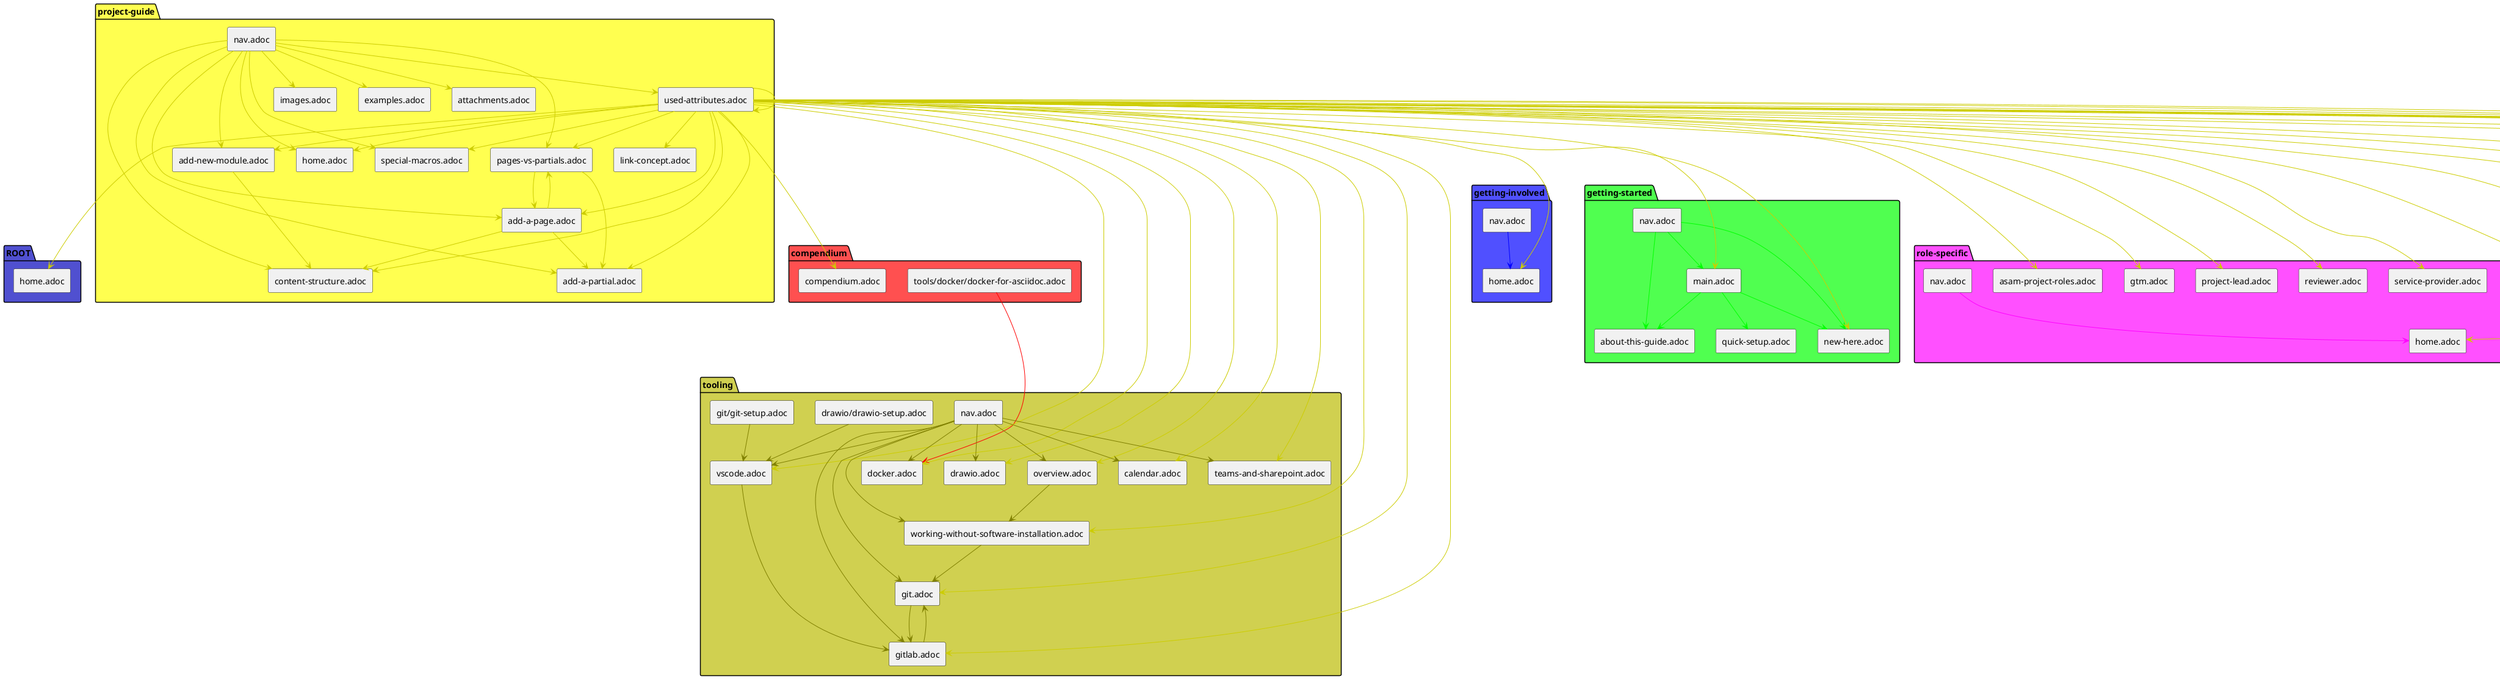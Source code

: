@startuml
package ROOT #5050d0 {
rectangle "home.adoc" as f5_3
}
package compendium #ff5050 {
rectangle "tools/docker/docker-for-asciidoc.adoc" as f0_31
rectangle "compendium.adoc" as f0_2
}
package getting-involved #5050ff {
rectangle "home.adoc" as f1_2
rectangle "nav.adoc" as f1_1
}
package getting-started #50ff50 {
rectangle "main.adoc" as f2_3
rectangle "nav.adoc" as f2_1
rectangle "new-here.adoc" as f2_4
rectangle "about-this-guide.adoc" as f2_2
rectangle "quick-setup.adoc" as f2_5
}
package project-guide #ffff50 {
rectangle "home.adoc" as f3_8
rectangle "nav.adoc" as f3_1
rectangle "content-structure.adoc" as f3_6
rectangle "add-new-module.adoc" as f3_4
rectangle "pages-vs-partials.adoc" as f3_11
rectangle "add-a-page.adoc" as f3_2
rectangle "add-a-partial.adoc" as f3_3
rectangle "images.adoc" as f3_9
rectangle "examples.adoc" as f3_7
rectangle "attachments.adoc" as f3_5
rectangle "special-macros.adoc" as f3_12
rectangle "used-attributes.adoc" as f3_13
rectangle "link-concept.adoc" as f3_10
}
package role-specific #ff50ff {
rectangle "home.adoc" as f4_4
rectangle "asam-project-roles.adoc" as f4_2
rectangle "gtm.adoc" as f4_3
rectangle "project-lead.adoc" as f4_5
rectangle "reviewer.adoc" as f4_6
rectangle "service-provider.adoc" as f4_7
rectangle "standard-manager.adoc" as f4_8
rectangle "standard-user.adoc" as f4_9
rectangle "technical-writer.adoc" as f4_10
rectangle "wg-member.adoc" as f4_11
rectangle "nav.adoc" as f4_1
}
package standardization #d05050 {
rectangle "asam-development-process.adoc" as f6_2
rectangle "development-phase.adoc" as f6_4
rectangle "home.adoc" as f6_5
rectangle "proposal-phase.adoc" as f6_10
rectangle "release-phase.adoc" as f6_11
rectangle "review-phase.adoc" as f6_12
rectangle "project-types.adoc" as f6_9
rectangle "creation-of-standards.adoc" as f6_3
rectangle "issue-resolution.adoc" as f6_6
rectangle "project-ideation.adoc" as f6_7
rectangle "project-setup.adoc" as f6_8
rectangle "nav.adoc" as f6_1
}
package tooling #d0d050 {
rectangle "docker.adoc" as f7_3
rectangle "drawio.adoc" as f7_4
rectangle "git.adoc" as f7_5
rectangle "gitlab.adoc" as f7_6
rectangle "working-without-software-installation.adoc" as f7_10
rectangle "overview.adoc" as f7_7
rectangle "calendar.adoc" as f7_2
rectangle "teams-and-sharepoint.adoc" as f7_8
rectangle "vscode.adoc" as f7_9
rectangle "nav.adoc" as f7_1
rectangle "drawio/drawio-setup.adoc" as f7_16
rectangle "git/git-setup.adoc" as f7_19
}

f0_31 --[#FF0000]--> f7_3
f1_1 -[#0000FF]-> f1_2
f2_1 -[#00FF00]-> f2_3
f2_1 -[#00FF00]-> f2_4
f2_1 -[#00FF00]-> f2_2
f2_3 -[#00FF00]-> f2_4
f2_3 -[#00FF00]-> f2_2
f2_3 -[#00FF00]-> f2_5
f3_1 -[#CCCC00]-> f3_8
f3_1 -[#CCCC00]-> f3_6
f3_1 -[#CCCC00]-> f3_4
f3_1 -[#CCCC00]-> f3_11
f3_1 -[#CCCC00]-> f3_2
f3_1 -[#CCCC00]-> f3_3
f3_1 -[#CCCC00]-> f3_9
f3_1 -[#CCCC00]-> f3_7
f3_1 -[#CCCC00]-> f3_5
f3_1 -[#CCCC00]-> f3_12
f3_1 -[#CCCC00]-> f3_13
f3_2 -[#CCCC00]-> f3_3
f3_2 -[#CCCC00]-> f3_11
f3_2 -[#CCCC00]-> f3_6
f3_4 -[#CCCC00]-> f3_6
f3_11 -[#CCCC00]-> f3_2
f3_11 -[#CCCC00]-> f3_3
f3_13 -[#CCCC00]-> f3_4
f3_13 -[#CCCC00]-> f3_6
f3_13 -[#CCCC00]-> f3_12
f3_13 --[#CCCC00]--> f4_4
f3_13 -[#CCCC00]-> f3_13
f3_13 --[#CCCC00]--> f0_2
f3_13 --[#CCCC00]--> f6_2
f3_13 --[#CCCC00]--> f6_4
f3_13 --[#CCCC00]--> f7_3
f3_13 --[#CCCC00]--> f7_4
f3_13 -[#CCCC00]-> f3_10
f3_13 --[#CCCC00]--> f1_2
f3_13 --[#CCCC00]--> f7_5
f3_13 --[#CCCC00]--> f7_6
f3_13 --[#CCCC00]--> f7_10
f3_13 --[#CCCC00]--> f5_3
f3_13 --[#CCCC00]--> f2_3
f3_13 -[#CCCC00]-> f3_8
f3_13 --[#CCCC00]--> f6_5
f3_13 --[#CCCC00]--> f7_7
f3_13 --[#CCCC00]--> f7_2
f3_13 --[#CCCC00]--> f7_8
f3_13 -[#CCCC00]-> f3_2
f3_13 -[#CCCC00]-> f3_3
f3_13 --[#CCCC00]--> f2_4
f3_13 --[#CCCC00]--> f4_2
f3_13 -[#CCCC00]-> f3_11
f3_13 --[#CCCC00]--> f6_10
f3_13 --[#CCCC00]--> f6_11
f3_13 --[#CCCC00]--> f6_12
f3_13 --[#CCCC00]--> f6_9
f3_13 --[#CCCC00]--> f7_9
f3_13 --[#CCCC00]--> f4_3
f3_13 --[#CCCC00]--> f4_5
f3_13 --[#CCCC00]--> f4_6
f3_13 --[#CCCC00]--> f4_7
f3_13 --[#CCCC00]--> f4_8
f3_13 --[#CCCC00]--> f4_9
f3_13 --[#CCCC00]--> f4_10
f3_13 --[#CCCC00]--> f4_11
f3_13 --[#CCCC00]--> f6_3
f3_13 --[#CCCC00]--> f6_6
f3_13 --[#CCCC00]--> f6_7
f3_13 --[#CCCC00]--> f6_8
f4_1 -[#FF00FF]-> f4_4
f6_1 -[#800000]-> f6_5
f6_1 -[#800000]-> f6_9
f6_1 -[#800000]-> f6_2
f6_1 -[#800000]-> f6_7
f6_1 -[#800000]-> f6_10
f6_1 -[#800000]-> f6_4
f6_1 -[#800000]-> f6_12
f6_1 -[#800000]-> f6_11
f6_1 -[#800000]-> f6_8
f6_1 -[#800000]-> f6_3
f6_1 -[#800000]-> f6_6
f7_1 -[#808000]-> f7_7
f7_1 -[#808000]-> f7_10
f7_1 -[#808000]-> f7_6
f7_1 -[#808000]-> f7_2
f7_1 -[#808000]-> f7_8
f7_1 -[#808000]-> f7_9
f7_1 -[#808000]-> f7_5
f7_1 -[#808000]-> f7_4
f7_1 -[#808000]-> f7_3
f7_5 -[#808000]-> f7_6
f7_6 -[#808000]-> f7_5
f7_7 -[#808000]-> f7_10
f7_9 -[#808000]-> f7_6
f7_10 -[#808000]-> f7_5
f7_16 -[#808000]-> f7_9
f7_19 -[#808000]-> f7_9

@enduml